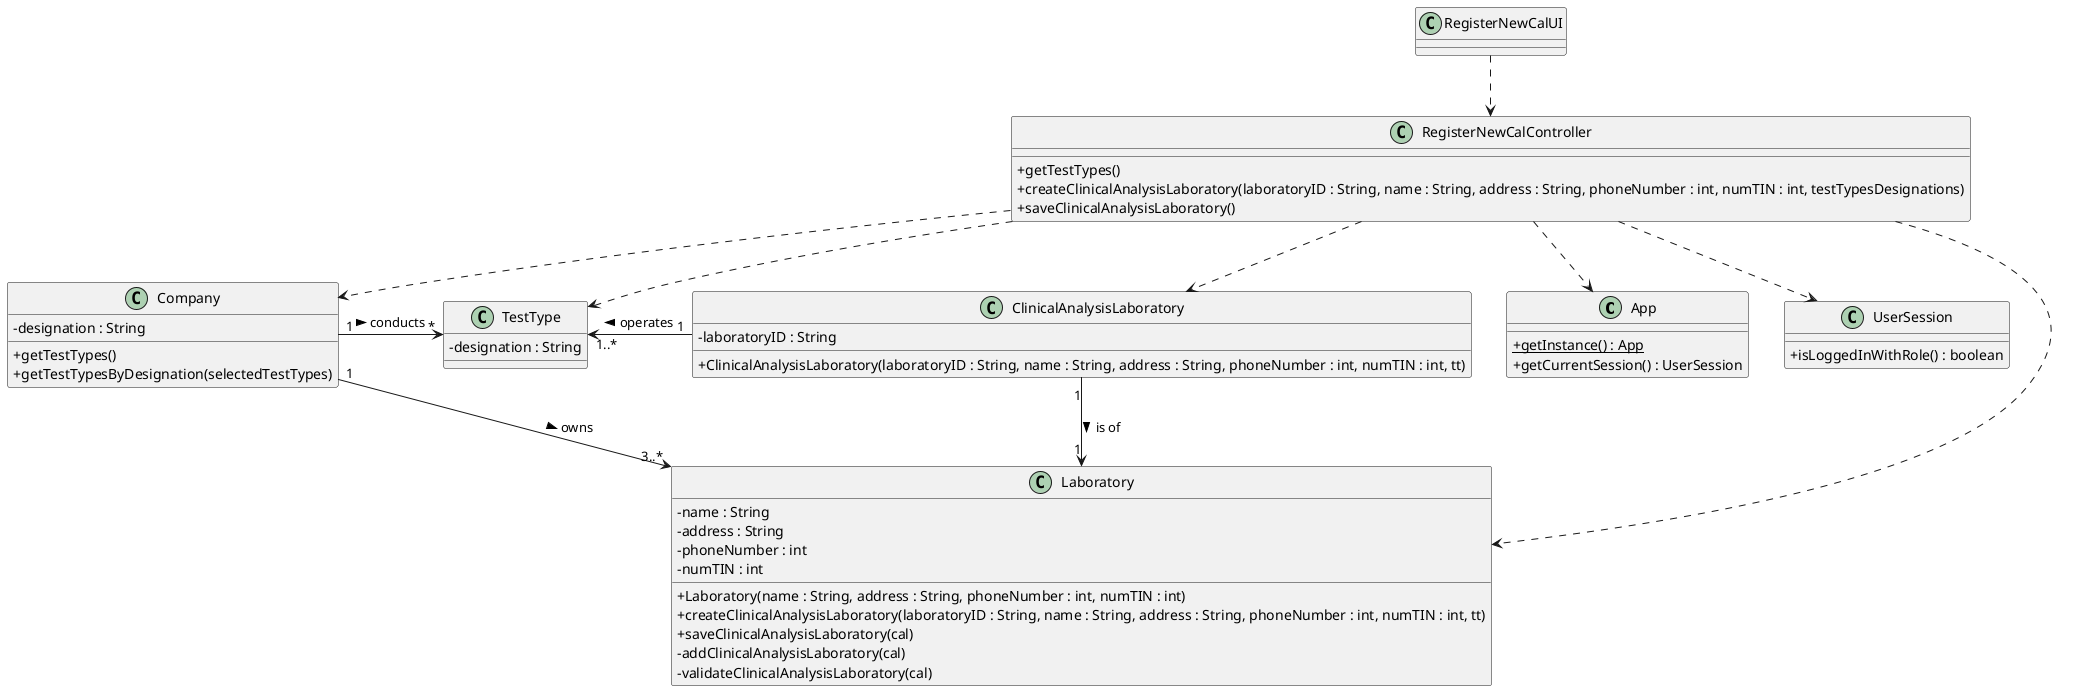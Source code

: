 @startuml
skinparam classAttributeIconSize 0

class App {
+{static} getInstance() : App
+getCurrentSession() : UserSession
}

class UserSession {
+isLoggedInWithRole() : boolean
}

class Laboratory {
-name : String
-address : String
-phoneNumber : int
-numTIN : int
+Laboratory(name : String, address : String, phoneNumber : int, numTIN : int)
+createClinicalAnalysisLaboratory(laboratoryID : String, name : String, address : String, phoneNumber : int, numTIN : int, tt)
+saveClinicalAnalysisLaboratory(cal)
-addClinicalAnalysisLaboratory(cal)
-validateClinicalAnalysisLaboratory(cal)
}

class ClinicalAnalysisLaboratory {
-laboratoryID : String
+ClinicalAnalysisLaboratory(laboratoryID : String, name : String, address : String, phoneNumber : int, numTIN : int, tt)
}

class TestType {
-designation : String
}

class Company {
-designation : String
+getTestTypes()
+getTestTypesByDesignation(selectedTestTypes)
}

class RegisterNewCalController {
+getTestTypes()
+createClinicalAnalysisLaboratory(laboratoryID : String, name : String, address : String, phoneNumber : int, numTIN : int, testTypesDesignations)
+saveClinicalAnalysisLaboratory()
}

class RegisterNewCalUI {

}

RegisterNewCalUI ..> RegisterNewCalController
RegisterNewCalController ..> Laboratory
RegisterNewCalController ..> TestType
RegisterNewCalController ..> ClinicalAnalysisLaboratory
RegisterNewCalController ..> Company
RegisterNewCalController ..> App
RegisterNewCalController ..> UserSession

Company "1" -> "*" TestType : conducts >
/'VERIFICAR MULTIPLICIDADE LINHA ABAIXO'/
ClinicalAnalysisLaboratory "1" --> "1" Laboratory : is of >
Company "1" --> "3..*" Laboratory : owns >
ClinicalAnalysisLaboratory "1" -> "1..*" TestType : operates >


TestType -[hidden]down-> ClinicalAnalysisLaboratory

/'Laboratory <|-- ClinicalAnalysisLaboratory'/





@enduml